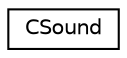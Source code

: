 digraph G
{
  edge [fontname="Helvetica",fontsize="10",labelfontname="Helvetica",labelfontsize="10"];
  node [fontname="Helvetica",fontsize="10",shape=record];
  rankdir="LR";
  Node1 [label="CSound",height=0.2,width=0.4,color="black", fillcolor="white", style="filled",URL="$class_c_sound.html"];
}
